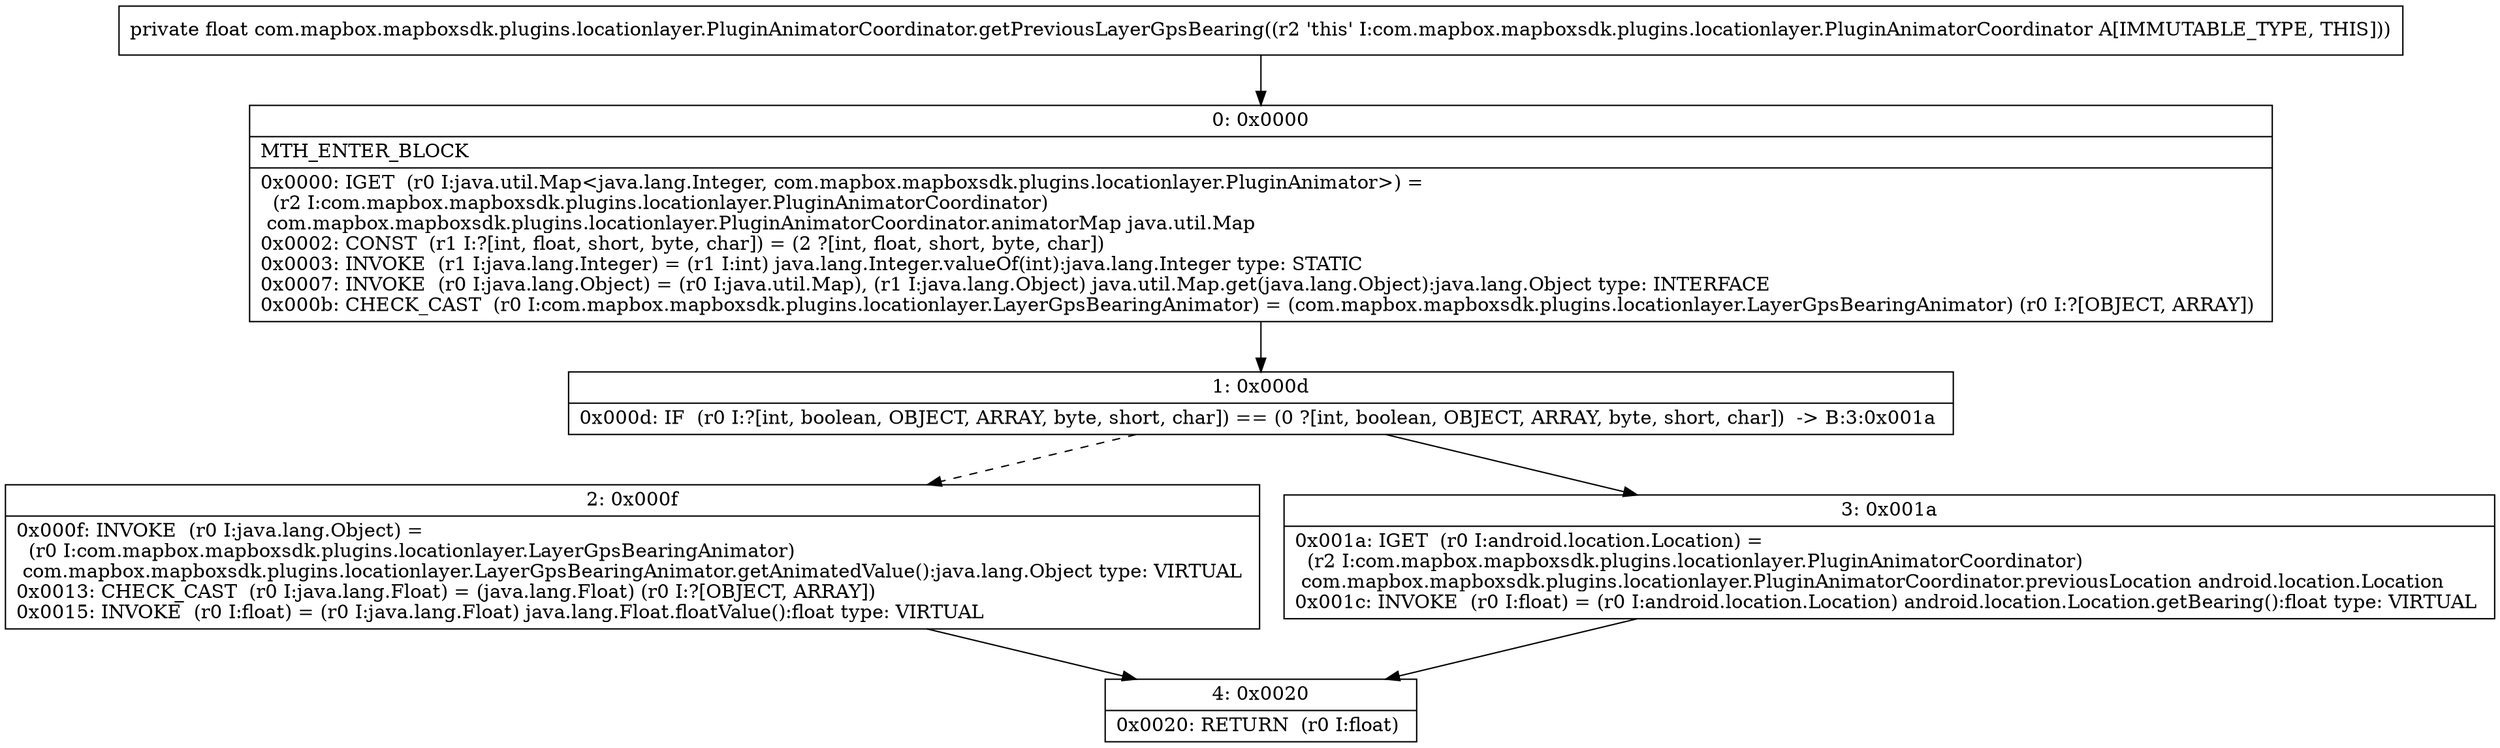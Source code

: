 digraph "CFG forcom.mapbox.mapboxsdk.plugins.locationlayer.PluginAnimatorCoordinator.getPreviousLayerGpsBearing()F" {
Node_0 [shape=record,label="{0\:\ 0x0000|MTH_ENTER_BLOCK\l|0x0000: IGET  (r0 I:java.util.Map\<java.lang.Integer, com.mapbox.mapboxsdk.plugins.locationlayer.PluginAnimator\>) = \l  (r2 I:com.mapbox.mapboxsdk.plugins.locationlayer.PluginAnimatorCoordinator)\l com.mapbox.mapboxsdk.plugins.locationlayer.PluginAnimatorCoordinator.animatorMap java.util.Map \l0x0002: CONST  (r1 I:?[int, float, short, byte, char]) = (2 ?[int, float, short, byte, char]) \l0x0003: INVOKE  (r1 I:java.lang.Integer) = (r1 I:int) java.lang.Integer.valueOf(int):java.lang.Integer type: STATIC \l0x0007: INVOKE  (r0 I:java.lang.Object) = (r0 I:java.util.Map), (r1 I:java.lang.Object) java.util.Map.get(java.lang.Object):java.lang.Object type: INTERFACE \l0x000b: CHECK_CAST  (r0 I:com.mapbox.mapboxsdk.plugins.locationlayer.LayerGpsBearingAnimator) = (com.mapbox.mapboxsdk.plugins.locationlayer.LayerGpsBearingAnimator) (r0 I:?[OBJECT, ARRAY]) \l}"];
Node_1 [shape=record,label="{1\:\ 0x000d|0x000d: IF  (r0 I:?[int, boolean, OBJECT, ARRAY, byte, short, char]) == (0 ?[int, boolean, OBJECT, ARRAY, byte, short, char])  \-\> B:3:0x001a \l}"];
Node_2 [shape=record,label="{2\:\ 0x000f|0x000f: INVOKE  (r0 I:java.lang.Object) = \l  (r0 I:com.mapbox.mapboxsdk.plugins.locationlayer.LayerGpsBearingAnimator)\l com.mapbox.mapboxsdk.plugins.locationlayer.LayerGpsBearingAnimator.getAnimatedValue():java.lang.Object type: VIRTUAL \l0x0013: CHECK_CAST  (r0 I:java.lang.Float) = (java.lang.Float) (r0 I:?[OBJECT, ARRAY]) \l0x0015: INVOKE  (r0 I:float) = (r0 I:java.lang.Float) java.lang.Float.floatValue():float type: VIRTUAL \l}"];
Node_3 [shape=record,label="{3\:\ 0x001a|0x001a: IGET  (r0 I:android.location.Location) = \l  (r2 I:com.mapbox.mapboxsdk.plugins.locationlayer.PluginAnimatorCoordinator)\l com.mapbox.mapboxsdk.plugins.locationlayer.PluginAnimatorCoordinator.previousLocation android.location.Location \l0x001c: INVOKE  (r0 I:float) = (r0 I:android.location.Location) android.location.Location.getBearing():float type: VIRTUAL \l}"];
Node_4 [shape=record,label="{4\:\ 0x0020|0x0020: RETURN  (r0 I:float) \l}"];
MethodNode[shape=record,label="{private float com.mapbox.mapboxsdk.plugins.locationlayer.PluginAnimatorCoordinator.getPreviousLayerGpsBearing((r2 'this' I:com.mapbox.mapboxsdk.plugins.locationlayer.PluginAnimatorCoordinator A[IMMUTABLE_TYPE, THIS])) }"];
MethodNode -> Node_0;
Node_0 -> Node_1;
Node_1 -> Node_2[style=dashed];
Node_1 -> Node_3;
Node_2 -> Node_4;
Node_3 -> Node_4;
}

